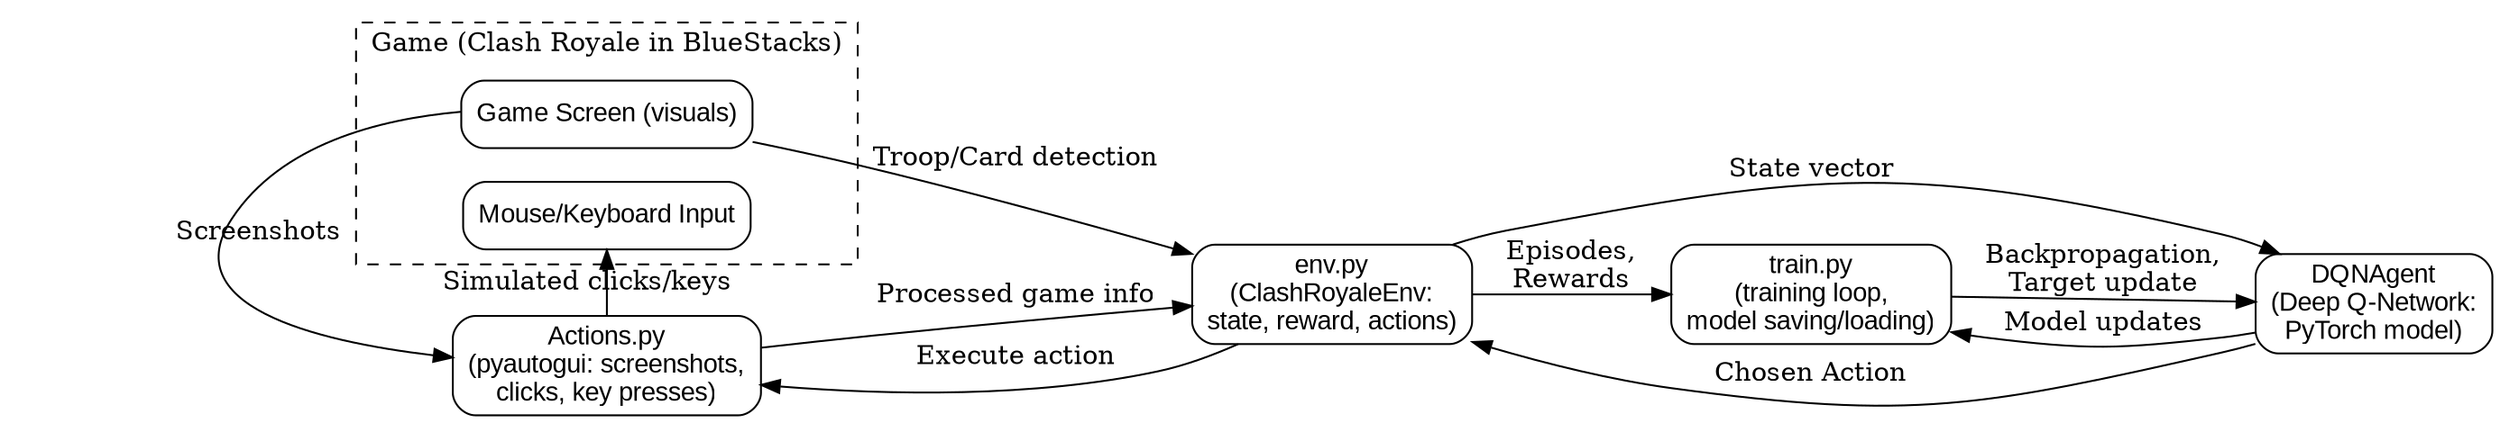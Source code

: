 digraph ClashRoyaleBot {
    rankdir = LR;
    node [shape = box; style = rounded; fontname = "Arial";];
    
    subgraph cluster_game {
        label = "Game (Clash Royale in BlueStacks)";
        style = dashed;
        Screen [label = "Game Screen (visuals)";];
        Input [label = "Mouse/Keyboard Input";];
    }
    
    Actions [label = "Actions.py\n(pyautogui: screenshots,\nclicks, key presses)";];
    Env [label = "env.py\n(ClashRoyaleEnv:\nstate, reward, actions)";];
    DQN [label = "DQNAgent\n(Deep Q-Network:\nPyTorch model)";];
    Train [label = "train.py\n(training loop,\nmodel saving/loading)";];
    
    Screen -> Actions [label = "Screenshots";];
    Actions -> Env [label = "Processed game info";];
    Env -> DQN [label = "State vector";];
    DQN -> Env [label = "Chosen Action";];
    Env -> Actions [label = "Execute action";];
    Actions -> Input [label = "Simulated clicks/keys";];
    Screen -> Env [label = "Troop/Card detection";];
    
    Env -> Train [label = "Episodes,\nRewards";];
    DQN -> Train [label = "Model updates";];
    Train -> DQN [label = "Backpropagation,\nTarget update";];
}